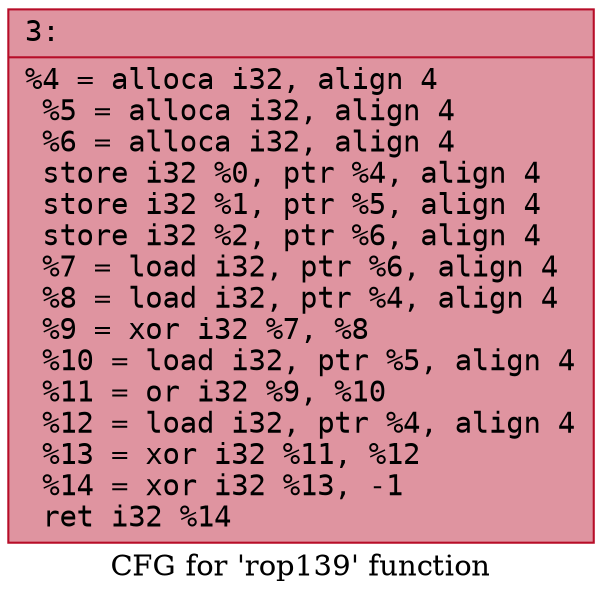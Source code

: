 digraph "CFG for 'rop139' function" {
	label="CFG for 'rop139' function";

	Node0x6000015c0a50 [shape=record,color="#b70d28ff", style=filled, fillcolor="#b70d2870" fontname="Courier",label="{3:\l|  %4 = alloca i32, align 4\l  %5 = alloca i32, align 4\l  %6 = alloca i32, align 4\l  store i32 %0, ptr %4, align 4\l  store i32 %1, ptr %5, align 4\l  store i32 %2, ptr %6, align 4\l  %7 = load i32, ptr %6, align 4\l  %8 = load i32, ptr %4, align 4\l  %9 = xor i32 %7, %8\l  %10 = load i32, ptr %5, align 4\l  %11 = or i32 %9, %10\l  %12 = load i32, ptr %4, align 4\l  %13 = xor i32 %11, %12\l  %14 = xor i32 %13, -1\l  ret i32 %14\l}"];
}
